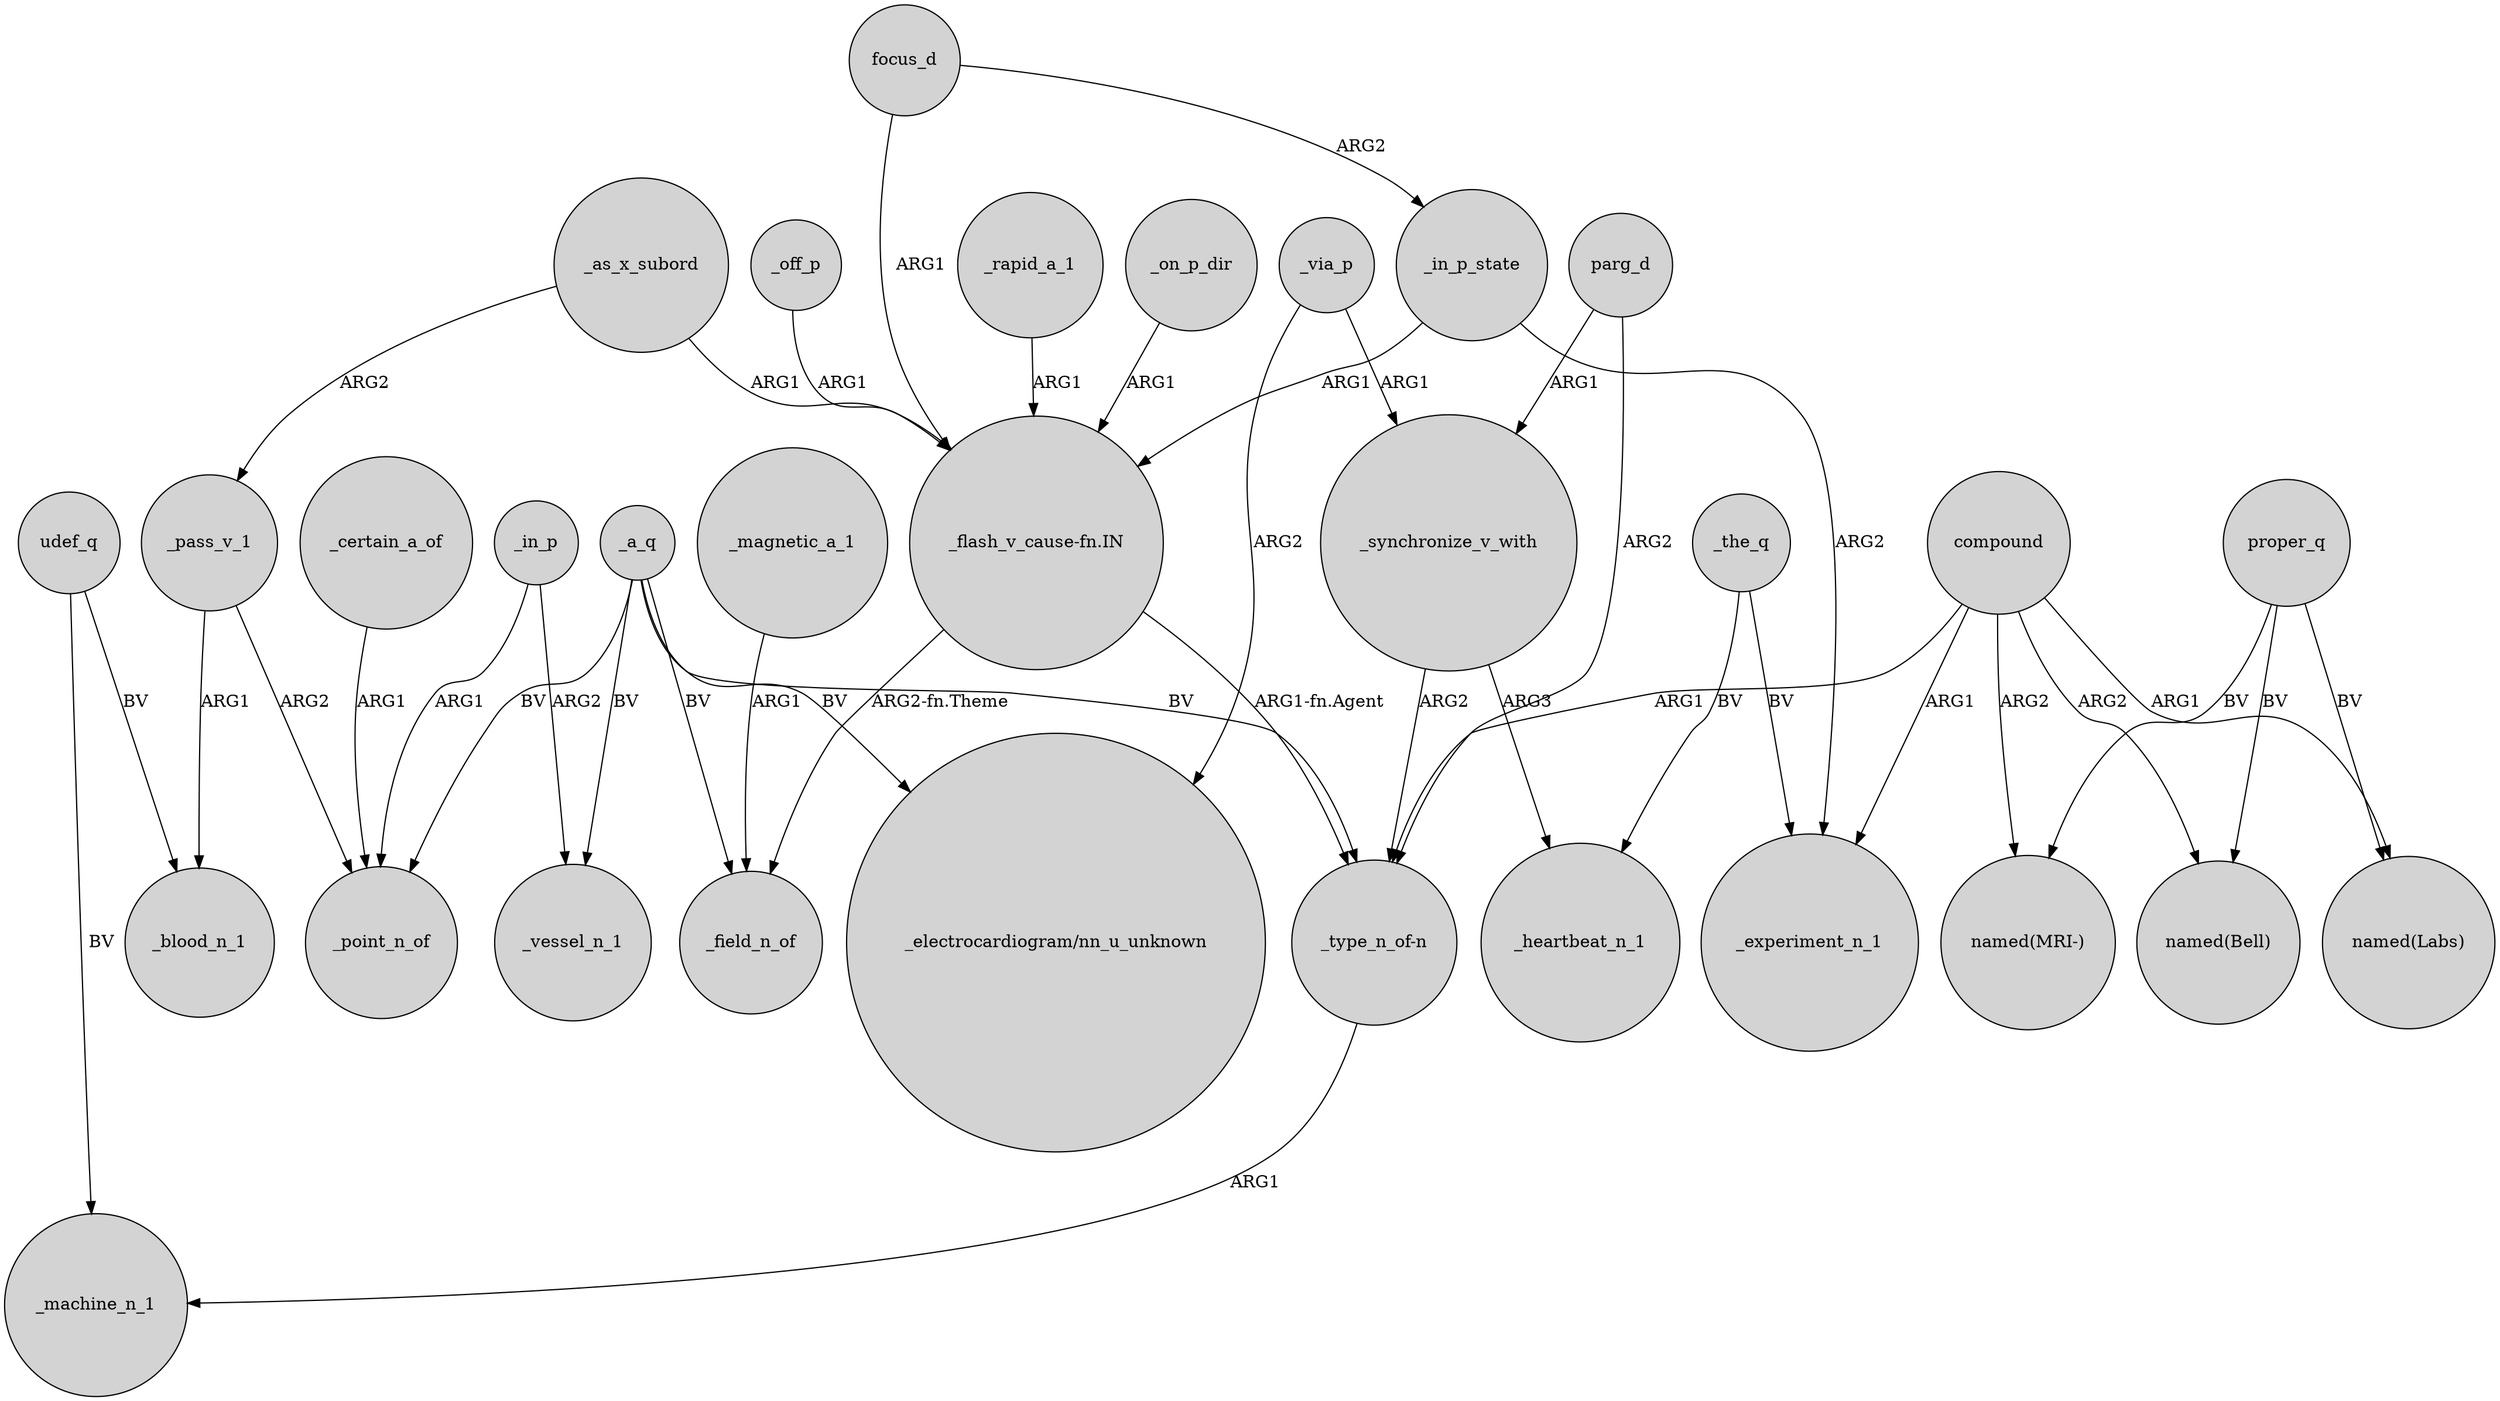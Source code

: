 digraph {
	node [shape=circle style=filled]
	_as_x_subord -> "_flash_v_cause-fn.IN" [label=ARG1]
	udef_q -> _machine_n_1 [label=BV]
	_in_p_state -> _experiment_n_1 [label=ARG2]
	_certain_a_of -> _point_n_of [label=ARG1]
	_a_q -> "_electrocardiogram/nn_u_unknown" [label=BV]
	_a_q -> "_type_n_of-n" [label=BV]
	compound -> "_type_n_of-n" [label=ARG1]
	"_flash_v_cause-fn.IN" -> _field_n_of [label="ARG2-fn.Theme"]
	_in_p -> _point_n_of [label=ARG1]
	"_type_n_of-n" -> _machine_n_1 [label=ARG1]
	_in_p_state -> "_flash_v_cause-fn.IN" [label=ARG1]
	focus_d -> _in_p_state [label=ARG2]
	_a_q -> _vessel_n_1 [label=BV]
	compound -> "named(MRI-)" [label=ARG2]
	focus_d -> "_flash_v_cause-fn.IN" [label=ARG1]
	_a_q -> _point_n_of [label=BV]
	udef_q -> _blood_n_1 [label=BV]
	parg_d -> _synchronize_v_with [label=ARG1]
	_the_q -> _heartbeat_n_1 [label=BV]
	_the_q -> _experiment_n_1 [label=BV]
	_rapid_a_1 -> "_flash_v_cause-fn.IN" [label=ARG1]
	compound -> _experiment_n_1 [label=ARG1]
	"_flash_v_cause-fn.IN" -> "_type_n_of-n" [label="ARG1-fn.Agent"]
	_magnetic_a_1 -> _field_n_of [label=ARG1]
	_on_p_dir -> "_flash_v_cause-fn.IN" [label=ARG1]
	_as_x_subord -> _pass_v_1 [label=ARG2]
	_synchronize_v_with -> "_type_n_of-n" [label=ARG2]
	_pass_v_1 -> _blood_n_1 [label=ARG1]
	_pass_v_1 -> _point_n_of [label=ARG2]
	_in_p -> _vessel_n_1 [label=ARG2]
	proper_q -> "named(Labs)" [label=BV]
	_via_p -> _synchronize_v_with [label=ARG1]
	parg_d -> "_type_n_of-n" [label=ARG2]
	_off_p -> "_flash_v_cause-fn.IN" [label=ARG1]
	compound -> "named(Bell)" [label=ARG2]
	proper_q -> "named(Bell)" [label=BV]
	_synchronize_v_with -> _heartbeat_n_1 [label=ARG3]
	_via_p -> "_electrocardiogram/nn_u_unknown" [label=ARG2]
	compound -> "named(Labs)" [label=ARG1]
	_a_q -> _field_n_of [label=BV]
	proper_q -> "named(MRI-)" [label=BV]
}
